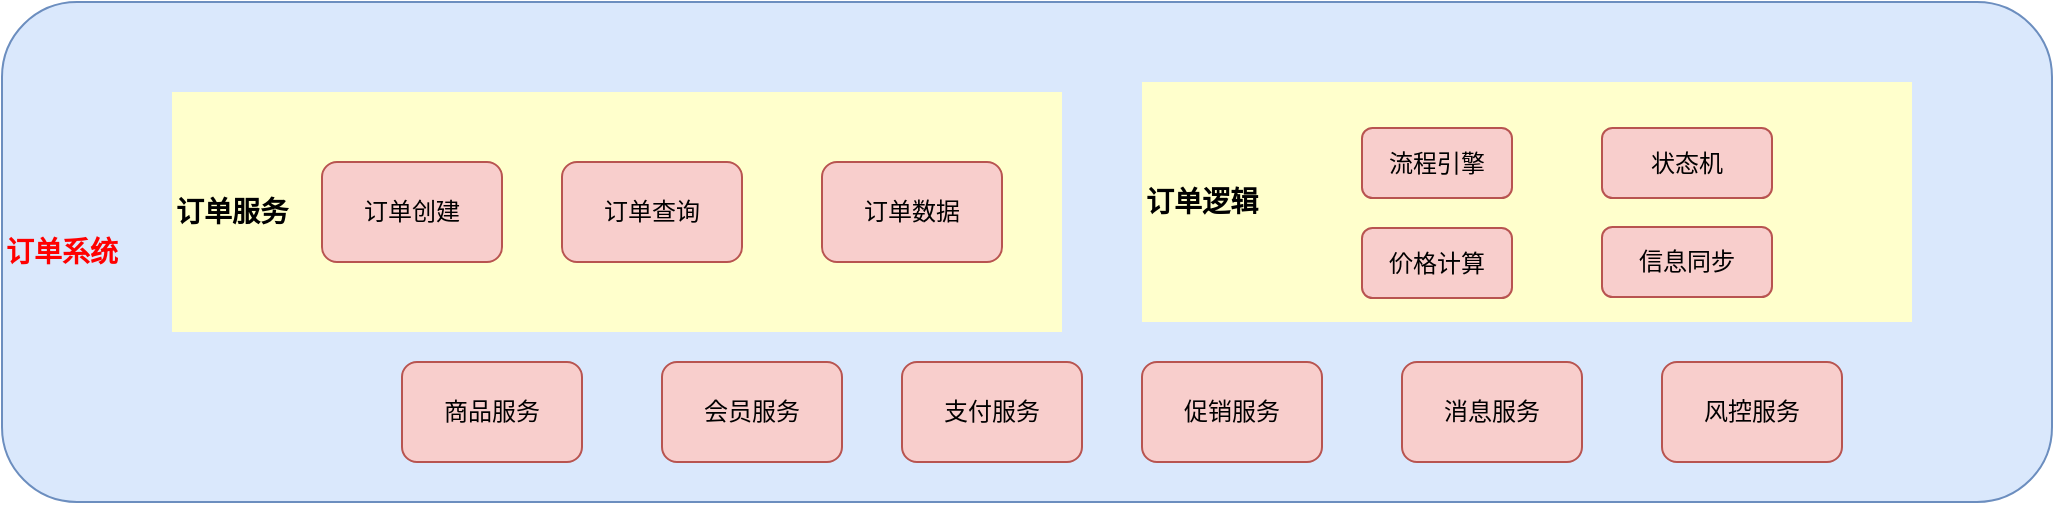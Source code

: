 <mxfile pages="1" version="11.2.3" type="github"><diagram id="BNb-oi6FrrJBwoords1n" name="Page-1"><mxGraphModel dx="2249" dy="764" grid="1" gridSize="10" guides="1" tooltips="1" connect="1" arrows="1" fold="1" page="1" pageScale="1" pageWidth="827" pageHeight="1169" math="0" shadow="0"><root><mxCell id="0"/><mxCell id="1" parent="0"/><mxCell id="IurQy3NSJ6RrMvWD1qND-16" value="&lt;font style=&quot;font-size: 14px&quot; color=&quot;#ff0000&quot;&gt;&lt;b&gt;订单系统&lt;/b&gt;&lt;/font&gt;" style="rounded=1;whiteSpace=wrap;html=1;shadow=0;labelBackgroundColor=none;fillColor=#dae8fc;strokeColor=#6c8ebf;align=left;" vertex="1" parent="1"><mxGeometry x="-160" y="40" width="1025" height="250" as="geometry"/></mxCell><mxCell id="IurQy3NSJ6RrMvWD1qND-6" value="&lt;h3 style=&quot;line-height: 40%&quot;&gt;订单服务&lt;/h3&gt;" style="rounded=0;whiteSpace=wrap;html=1;shadow=0;fillColor=#FFFFCC;strokeColor=none;flipV=1;flipH=1;labelBackgroundColor=none;align=left;" vertex="1" parent="1"><mxGeometry x="-75" y="85" width="445" height="120" as="geometry"/></mxCell><mxCell id="IurQy3NSJ6RrMvWD1qND-3" value="订单创建" style="rounded=1;whiteSpace=wrap;html=1;shadow=0;fillColor=#f8cecc;strokeColor=#b85450;" vertex="1" parent="1"><mxGeometry y="120" width="90" height="50" as="geometry"/></mxCell><mxCell id="IurQy3NSJ6RrMvWD1qND-4" value="订单查询&lt;br&gt;" style="rounded=1;whiteSpace=wrap;html=1;shadow=0;fillColor=#f8cecc;strokeColor=#b85450;" vertex="1" parent="1"><mxGeometry x="120" y="120" width="90" height="50" as="geometry"/></mxCell><mxCell id="IurQy3NSJ6RrMvWD1qND-5" value="订单数据&lt;br&gt;" style="rounded=1;whiteSpace=wrap;html=1;shadow=0;fillColor=#f8cecc;strokeColor=#b85450;" vertex="1" parent="1"><mxGeometry x="250" y="120" width="90" height="50" as="geometry"/></mxCell><mxCell id="IurQy3NSJ6RrMvWD1qND-10" value="&lt;h3 style=&quot;line-height: 40%&quot;&gt;订单逻辑&lt;/h3&gt;" style="rounded=0;whiteSpace=wrap;html=1;shadow=0;fillColor=#FFFFCC;strokeColor=none;flipV=1;flipH=1;labelBackgroundColor=none;align=left;" vertex="1" parent="1"><mxGeometry x="410" y="80" width="385" height="120" as="geometry"/></mxCell><mxCell id="IurQy3NSJ6RrMvWD1qND-11" value="价格计算" style="rounded=1;whiteSpace=wrap;html=1;shadow=0;fillColor=#f8cecc;strokeColor=#b85450;" vertex="1" parent="1"><mxGeometry x="520" y="153" width="75" height="35" as="geometry"/></mxCell><mxCell id="IurQy3NSJ6RrMvWD1qND-12" value="状态机" style="rounded=1;whiteSpace=wrap;html=1;shadow=0;fillColor=#f8cecc;strokeColor=#b85450;" vertex="1" parent="1"><mxGeometry x="640" y="103" width="85" height="35" as="geometry"/></mxCell><mxCell id="IurQy3NSJ6RrMvWD1qND-13" value="流程引擎" style="rounded=1;whiteSpace=wrap;html=1;shadow=0;fillColor=#f8cecc;strokeColor=#b85450;" vertex="1" parent="1"><mxGeometry x="520" y="103" width="75" height="35" as="geometry"/></mxCell><mxCell id="IurQy3NSJ6RrMvWD1qND-14" value="信息同步" style="rounded=1;whiteSpace=wrap;html=1;shadow=0;fillColor=#f8cecc;strokeColor=#b85450;" vertex="1" parent="1"><mxGeometry x="640" y="152.5" width="85" height="35" as="geometry"/></mxCell><mxCell id="IurQy3NSJ6RrMvWD1qND-17" value="商品服务" style="rounded=1;whiteSpace=wrap;html=1;shadow=0;fillColor=#f8cecc;strokeColor=#b85450;" vertex="1" parent="1"><mxGeometry x="40" y="220" width="90" height="50" as="geometry"/></mxCell><mxCell id="IurQy3NSJ6RrMvWD1qND-18" value="会员服务" style="rounded=1;whiteSpace=wrap;html=1;shadow=0;fillColor=#f8cecc;strokeColor=#b85450;" vertex="1" parent="1"><mxGeometry x="170" y="220" width="90" height="50" as="geometry"/></mxCell><mxCell id="IurQy3NSJ6RrMvWD1qND-20" value="支付服务" style="rounded=1;whiteSpace=wrap;html=1;shadow=0;fillColor=#f8cecc;strokeColor=#b85450;" vertex="1" parent="1"><mxGeometry x="290" y="220" width="90" height="50" as="geometry"/></mxCell><mxCell id="IurQy3NSJ6RrMvWD1qND-21" value="促销服务" style="rounded=1;whiteSpace=wrap;html=1;shadow=0;fillColor=#f8cecc;strokeColor=#b85450;" vertex="1" parent="1"><mxGeometry x="410" y="220" width="90" height="50" as="geometry"/></mxCell><mxCell id="IurQy3NSJ6RrMvWD1qND-24" value="消息服务" style="rounded=1;whiteSpace=wrap;html=1;shadow=0;fillColor=#f8cecc;strokeColor=#b85450;" vertex="1" parent="1"><mxGeometry x="540" y="220" width="90" height="50" as="geometry"/></mxCell><mxCell id="IurQy3NSJ6RrMvWD1qND-25" value="风控服务" style="rounded=1;whiteSpace=wrap;html=1;shadow=0;fillColor=#f8cecc;strokeColor=#b85450;" vertex="1" parent="1"><mxGeometry x="670" y="220" width="90" height="50" as="geometry"/></mxCell></root></mxGraphModel></diagram></mxfile>